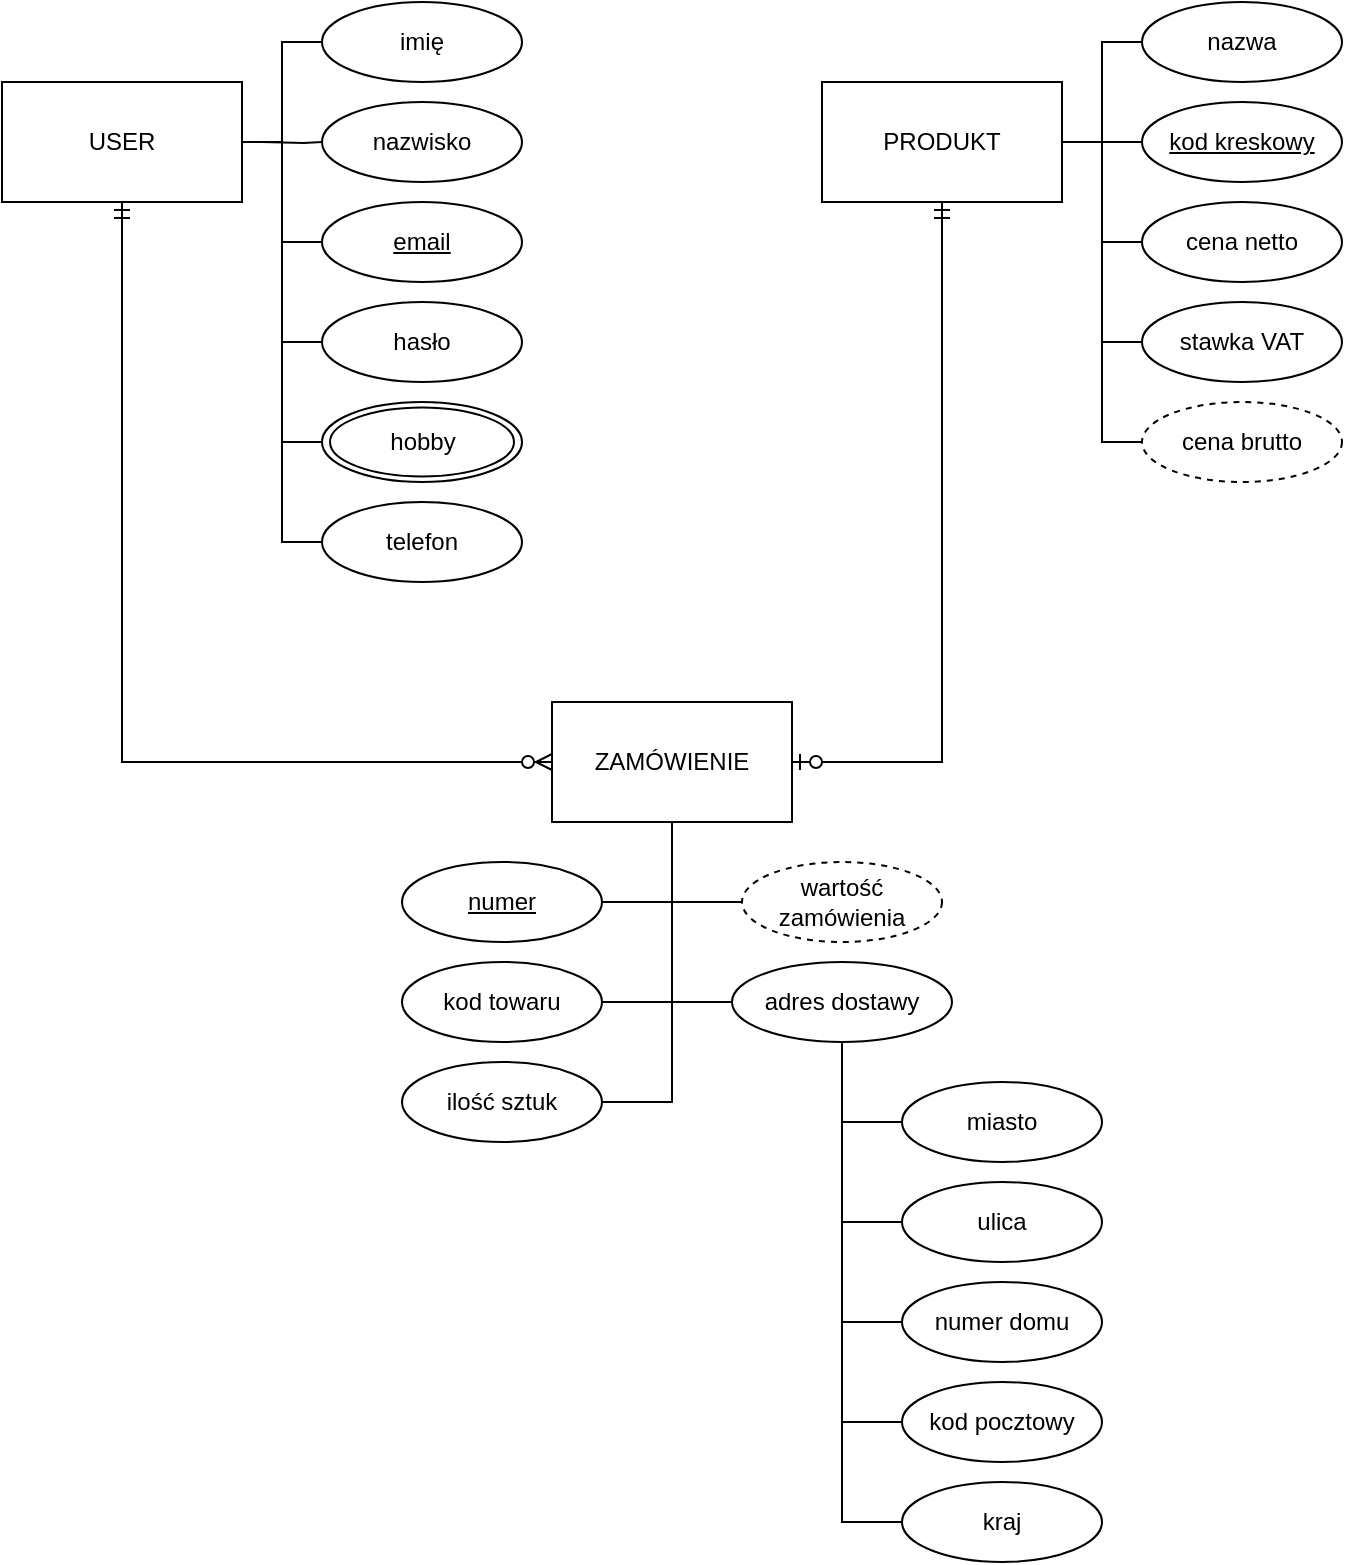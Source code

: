 <mxfile version="14.6.1" type="github"><diagram id="QKjoD6d5lxjH6_U_eepW" name="Page-1"><mxGraphModel dx="535" dy="350" grid="1" gridSize="10" guides="1" tooltips="1" connect="1" arrows="1" fold="1" page="1" pageScale="1" pageWidth="850" pageHeight="1100" math="0" shadow="0"><root><mxCell id="0"/><mxCell id="1" parent="0"/><mxCell id="9FKqJSR3UCs3D0KS4RGU-41" style="edgeStyle=orthogonalEdgeStyle;rounded=0;orthogonalLoop=1;jettySize=auto;html=1;endArrow=none;endFill=0;" edge="1" parent="1" source="9FKqJSR3UCs3D0KS4RGU-1" target="9FKqJSR3UCs3D0KS4RGU-2"><mxGeometry relative="1" as="geometry"/></mxCell><mxCell id="9FKqJSR3UCs3D0KS4RGU-42" style="edgeStyle=orthogonalEdgeStyle;rounded=0;orthogonalLoop=1;jettySize=auto;html=1;endArrow=none;endFill=0;" edge="1" parent="1" target="9FKqJSR3UCs3D0KS4RGU-3"><mxGeometry relative="1" as="geometry"><mxPoint x="160" y="80" as="sourcePoint"/></mxGeometry></mxCell><mxCell id="9FKqJSR3UCs3D0KS4RGU-48" style="edgeStyle=orthogonalEdgeStyle;rounded=0;orthogonalLoop=1;jettySize=auto;html=1;entryX=0;entryY=0.5;entryDx=0;entryDy=0;endArrow=none;endFill=0;" edge="1" parent="1" source="9FKqJSR3UCs3D0KS4RGU-1" target="9FKqJSR3UCs3D0KS4RGU-4"><mxGeometry relative="1" as="geometry"/></mxCell><mxCell id="9FKqJSR3UCs3D0KS4RGU-49" style="edgeStyle=orthogonalEdgeStyle;rounded=0;orthogonalLoop=1;jettySize=auto;html=1;entryX=0;entryY=0.5;entryDx=0;entryDy=0;endArrow=none;endFill=0;" edge="1" parent="1" source="9FKqJSR3UCs3D0KS4RGU-1" target="9FKqJSR3UCs3D0KS4RGU-5"><mxGeometry relative="1" as="geometry"/></mxCell><mxCell id="9FKqJSR3UCs3D0KS4RGU-50" style="edgeStyle=orthogonalEdgeStyle;rounded=0;orthogonalLoop=1;jettySize=auto;html=1;entryX=0;entryY=0.5;entryDx=0;entryDy=0;endArrow=none;endFill=0;" edge="1" parent="1" source="9FKqJSR3UCs3D0KS4RGU-1" target="9FKqJSR3UCs3D0KS4RGU-9"><mxGeometry relative="1" as="geometry"/></mxCell><mxCell id="9FKqJSR3UCs3D0KS4RGU-51" style="edgeStyle=orthogonalEdgeStyle;rounded=0;orthogonalLoop=1;jettySize=auto;html=1;entryX=0;entryY=0.5;entryDx=0;entryDy=0;endArrow=none;endFill=0;" edge="1" parent="1" source="9FKqJSR3UCs3D0KS4RGU-1" target="9FKqJSR3UCs3D0KS4RGU-11"><mxGeometry relative="1" as="geometry"/></mxCell><mxCell id="9FKqJSR3UCs3D0KS4RGU-83" style="edgeStyle=orthogonalEdgeStyle;rounded=0;jumpSize=0;orthogonalLoop=1;jettySize=auto;html=1;endArrow=ERzeroToMany;endFill=1;strokeColor=#000000;startArrow=ERmandOne;startFill=0;" edge="1" parent="1" source="9FKqJSR3UCs3D0KS4RGU-1" target="9FKqJSR3UCs3D0KS4RGU-19"><mxGeometry relative="1" as="geometry"><mxPoint x="90" y="280" as="targetPoint"/><Array as="points"><mxPoint x="90" y="390"/></Array></mxGeometry></mxCell><mxCell id="9FKqJSR3UCs3D0KS4RGU-1" value="&lt;div&gt;USER&lt;/div&gt;" style="rounded=0;whiteSpace=wrap;html=1;" vertex="1" parent="1"><mxGeometry x="30" y="50" width="120" height="60" as="geometry"/></mxCell><mxCell id="9FKqJSR3UCs3D0KS4RGU-2" value="&lt;div&gt;imię&lt;/div&gt;" style="ellipse;whiteSpace=wrap;html=1;" vertex="1" parent="1"><mxGeometry x="190" y="10" width="100" height="40" as="geometry"/></mxCell><mxCell id="9FKqJSR3UCs3D0KS4RGU-3" value="&lt;div&gt;nazwisko&lt;/div&gt;" style="ellipse;whiteSpace=wrap;html=1;" vertex="1" parent="1"><mxGeometry x="190" y="60" width="100" height="40" as="geometry"/></mxCell><mxCell id="9FKqJSR3UCs3D0KS4RGU-4" value="&lt;u&gt;email&lt;/u&gt;" style="ellipse;whiteSpace=wrap;html=1;" vertex="1" parent="1"><mxGeometry x="190" y="110" width="100" height="40" as="geometry"/></mxCell><mxCell id="9FKqJSR3UCs3D0KS4RGU-5" value="&lt;div&gt;hasło&lt;/div&gt;" style="ellipse;whiteSpace=wrap;html=1;" vertex="1" parent="1"><mxGeometry x="190" y="160" width="100" height="40" as="geometry"/></mxCell><mxCell id="9FKqJSR3UCs3D0KS4RGU-9" value="&lt;div&gt;hobby&lt;/div&gt;" style="shape=mxgraph.bpmn.shape;html=1;verticalLabelPosition=middle;labelBackgroundColor=none;verticalAlign=middle;align=center;perimeter=ellipsePerimeter;outlineConnect=0;outline=throwing;symbol=general;shadow=0;sketch=0;strokeColor=#000000;labelPosition=center;" vertex="1" parent="1"><mxGeometry x="190" y="210" width="100" height="40" as="geometry"/></mxCell><mxCell id="9FKqJSR3UCs3D0KS4RGU-11" value="telefon" style="ellipse;whiteSpace=wrap;html=1;shadow=0;labelBackgroundColor=none;sketch=0;strokeColor=#000000;" vertex="1" parent="1"><mxGeometry x="190" y="260" width="100" height="40" as="geometry"/></mxCell><mxCell id="9FKqJSR3UCs3D0KS4RGU-52" style="edgeStyle=orthogonalEdgeStyle;rounded=0;orthogonalLoop=1;jettySize=auto;html=1;endArrow=none;endFill=0;" edge="1" parent="1" source="9FKqJSR3UCs3D0KS4RGU-12" target="9FKqJSR3UCs3D0KS4RGU-13"><mxGeometry relative="1" as="geometry"/></mxCell><mxCell id="9FKqJSR3UCs3D0KS4RGU-53" style="edgeStyle=orthogonalEdgeStyle;rounded=0;orthogonalLoop=1;jettySize=auto;html=1;endArrow=none;endFill=0;" edge="1" parent="1" source="9FKqJSR3UCs3D0KS4RGU-12" target="9FKqJSR3UCs3D0KS4RGU-14"><mxGeometry relative="1" as="geometry"/></mxCell><mxCell id="9FKqJSR3UCs3D0KS4RGU-54" style="edgeStyle=orthogonalEdgeStyle;rounded=0;orthogonalLoop=1;jettySize=auto;html=1;endArrow=none;endFill=0;" edge="1" parent="1" source="9FKqJSR3UCs3D0KS4RGU-12" target="9FKqJSR3UCs3D0KS4RGU-15"><mxGeometry relative="1" as="geometry"/></mxCell><mxCell id="9FKqJSR3UCs3D0KS4RGU-55" style="edgeStyle=orthogonalEdgeStyle;rounded=0;orthogonalLoop=1;jettySize=auto;html=1;entryX=0;entryY=0.5;entryDx=0;entryDy=0;endArrow=none;endFill=0;" edge="1" parent="1" source="9FKqJSR3UCs3D0KS4RGU-12" target="9FKqJSR3UCs3D0KS4RGU-16"><mxGeometry relative="1" as="geometry"/></mxCell><mxCell id="9FKqJSR3UCs3D0KS4RGU-56" style="edgeStyle=orthogonalEdgeStyle;rounded=0;orthogonalLoop=1;jettySize=auto;html=1;entryX=0;entryY=0.5;entryDx=0;entryDy=0;endArrow=none;endFill=0;" edge="1" parent="1" source="9FKqJSR3UCs3D0KS4RGU-12" target="9FKqJSR3UCs3D0KS4RGU-18"><mxGeometry relative="1" as="geometry"/></mxCell><mxCell id="9FKqJSR3UCs3D0KS4RGU-12" value="PRODUKT" style="rounded=0;whiteSpace=wrap;html=1;shadow=0;labelBackgroundColor=none;sketch=0;strokeColor=#000000;" vertex="1" parent="1"><mxGeometry x="440" y="50" width="120" height="60" as="geometry"/></mxCell><mxCell id="9FKqJSR3UCs3D0KS4RGU-13" value="&lt;div&gt;nazwa&lt;/div&gt;" style="ellipse;whiteSpace=wrap;html=1;shadow=0;labelBackgroundColor=none;sketch=0;strokeColor=#000000;" vertex="1" parent="1"><mxGeometry x="600" y="10" width="100" height="40" as="geometry"/></mxCell><mxCell id="9FKqJSR3UCs3D0KS4RGU-14" value="&lt;u&gt;kod kreskowy&lt;br&gt;&lt;/u&gt;" style="ellipse;whiteSpace=wrap;html=1;shadow=0;labelBackgroundColor=none;sketch=0;strokeColor=#000000;" vertex="1" parent="1"><mxGeometry x="600" y="60" width="100" height="40" as="geometry"/></mxCell><mxCell id="9FKqJSR3UCs3D0KS4RGU-15" value="&lt;div&gt;cena netto&lt;/div&gt;" style="ellipse;whiteSpace=wrap;html=1;shadow=0;labelBackgroundColor=none;sketch=0;strokeColor=#000000;" vertex="1" parent="1"><mxGeometry x="600" y="110" width="100" height="40" as="geometry"/></mxCell><mxCell id="9FKqJSR3UCs3D0KS4RGU-16" value="stawka VAT" style="ellipse;whiteSpace=wrap;html=1;shadow=0;labelBackgroundColor=none;sketch=0;strokeColor=#000000;" vertex="1" parent="1"><mxGeometry x="600" y="160" width="100" height="40" as="geometry"/></mxCell><mxCell id="9FKqJSR3UCs3D0KS4RGU-18" value="cena brutto" style="ellipse;whiteSpace=wrap;html=1;shadow=0;labelBackgroundColor=none;sketch=0;strokeColor=#000000;dashed=1;" vertex="1" parent="1"><mxGeometry x="600" y="210" width="100" height="40" as="geometry"/></mxCell><mxCell id="9FKqJSR3UCs3D0KS4RGU-57" style="edgeStyle=orthogonalEdgeStyle;rounded=0;orthogonalLoop=1;jettySize=auto;html=1;entryX=1;entryY=0.5;entryDx=0;entryDy=0;endArrow=none;endFill=0;" edge="1" parent="1" source="9FKqJSR3UCs3D0KS4RGU-19" target="9FKqJSR3UCs3D0KS4RGU-20"><mxGeometry relative="1" as="geometry"/></mxCell><mxCell id="9FKqJSR3UCs3D0KS4RGU-58" style="edgeStyle=orthogonalEdgeStyle;rounded=0;orthogonalLoop=1;jettySize=auto;html=1;entryX=1;entryY=0.5;entryDx=0;entryDy=0;endArrow=none;endFill=0;" edge="1" parent="1" source="9FKqJSR3UCs3D0KS4RGU-19" target="9FKqJSR3UCs3D0KS4RGU-21"><mxGeometry relative="1" as="geometry"/></mxCell><mxCell id="9FKqJSR3UCs3D0KS4RGU-59" style="edgeStyle=orthogonalEdgeStyle;rounded=0;orthogonalLoop=1;jettySize=auto;html=1;entryX=1;entryY=0.5;entryDx=0;entryDy=0;endArrow=none;endFill=0;" edge="1" parent="1" source="9FKqJSR3UCs3D0KS4RGU-19" target="9FKqJSR3UCs3D0KS4RGU-22"><mxGeometry relative="1" as="geometry"/></mxCell><mxCell id="9FKqJSR3UCs3D0KS4RGU-60" style="edgeStyle=orthogonalEdgeStyle;rounded=0;orthogonalLoop=1;jettySize=auto;html=1;entryX=0;entryY=0.5;entryDx=0;entryDy=0;endArrow=none;endFill=0;" edge="1" parent="1" source="9FKqJSR3UCs3D0KS4RGU-19" target="9FKqJSR3UCs3D0KS4RGU-23"><mxGeometry relative="1" as="geometry"/></mxCell><mxCell id="9FKqJSR3UCs3D0KS4RGU-61" style="edgeStyle=orthogonalEdgeStyle;rounded=0;orthogonalLoop=1;jettySize=auto;html=1;entryX=0;entryY=0.5;entryDx=0;entryDy=0;endArrow=none;endFill=0;" edge="1" parent="1" source="9FKqJSR3UCs3D0KS4RGU-19" target="9FKqJSR3UCs3D0KS4RGU-24"><mxGeometry relative="1" as="geometry"/></mxCell><mxCell id="9FKqJSR3UCs3D0KS4RGU-72" style="edgeStyle=orthogonalEdgeStyle;rounded=0;orthogonalLoop=1;jettySize=auto;html=1;endArrow=ERmandOne;endFill=0;startArrow=ERzeroToOne;startFill=1;" edge="1" parent="1" source="9FKqJSR3UCs3D0KS4RGU-19" target="9FKqJSR3UCs3D0KS4RGU-12"><mxGeometry relative="1" as="geometry"><mxPoint x="500" y="320" as="targetPoint"/></mxGeometry></mxCell><mxCell id="9FKqJSR3UCs3D0KS4RGU-19" value="&lt;div&gt;ZAMÓWIENIE&lt;/div&gt;" style="rounded=0;whiteSpace=wrap;html=1;shadow=0;labelBackgroundColor=none;sketch=0;strokeColor=#000000;" vertex="1" parent="1"><mxGeometry x="305" y="360" width="120" height="60" as="geometry"/></mxCell><mxCell id="9FKqJSR3UCs3D0KS4RGU-20" value="&lt;u&gt;numer&lt;/u&gt;" style="ellipse;whiteSpace=wrap;html=1;shadow=0;labelBackgroundColor=none;sketch=0;strokeColor=#000000;" vertex="1" parent="1"><mxGeometry x="230" y="440" width="100" height="40" as="geometry"/></mxCell><mxCell id="9FKqJSR3UCs3D0KS4RGU-21" value="kod towaru" style="ellipse;whiteSpace=wrap;html=1;shadow=0;labelBackgroundColor=none;sketch=0;strokeColor=#000000;" vertex="1" parent="1"><mxGeometry x="230" y="490" width="100" height="40" as="geometry"/></mxCell><mxCell id="9FKqJSR3UCs3D0KS4RGU-22" value="ilość sztuk" style="ellipse;whiteSpace=wrap;html=1;shadow=0;labelBackgroundColor=none;sketch=0;strokeColor=#000000;" vertex="1" parent="1"><mxGeometry x="230" y="540" width="100" height="40" as="geometry"/></mxCell><mxCell id="9FKqJSR3UCs3D0KS4RGU-23" value="wartość zamówienia" style="ellipse;whiteSpace=wrap;html=1;shadow=0;labelBackgroundColor=none;sketch=0;strokeColor=#000000;dashed=1;" vertex="1" parent="1"><mxGeometry x="400" y="440" width="100" height="40" as="geometry"/></mxCell><mxCell id="9FKqJSR3UCs3D0KS4RGU-62" style="edgeStyle=orthogonalEdgeStyle;rounded=0;orthogonalLoop=1;jettySize=auto;html=1;entryX=0;entryY=0.5;entryDx=0;entryDy=0;endArrow=none;endFill=0;" edge="1" parent="1" source="9FKqJSR3UCs3D0KS4RGU-24" target="9FKqJSR3UCs3D0KS4RGU-26"><mxGeometry relative="1" as="geometry"/></mxCell><mxCell id="9FKqJSR3UCs3D0KS4RGU-63" style="edgeStyle=orthogonalEdgeStyle;rounded=0;orthogonalLoop=1;jettySize=auto;html=1;entryX=0;entryY=0.5;entryDx=0;entryDy=0;endArrow=none;endFill=0;" edge="1" parent="1" source="9FKqJSR3UCs3D0KS4RGU-24" target="9FKqJSR3UCs3D0KS4RGU-27"><mxGeometry relative="1" as="geometry"/></mxCell><mxCell id="9FKqJSR3UCs3D0KS4RGU-64" style="edgeStyle=orthogonalEdgeStyle;rounded=0;orthogonalLoop=1;jettySize=auto;html=1;entryX=0;entryY=0.5;entryDx=0;entryDy=0;endArrow=none;endFill=0;" edge="1" parent="1" source="9FKqJSR3UCs3D0KS4RGU-24" target="9FKqJSR3UCs3D0KS4RGU-28"><mxGeometry relative="1" as="geometry"/></mxCell><mxCell id="9FKqJSR3UCs3D0KS4RGU-65" style="edgeStyle=orthogonalEdgeStyle;rounded=0;orthogonalLoop=1;jettySize=auto;html=1;entryX=0;entryY=0.5;entryDx=0;entryDy=0;endArrow=none;endFill=0;" edge="1" parent="1" source="9FKqJSR3UCs3D0KS4RGU-24" target="9FKqJSR3UCs3D0KS4RGU-29"><mxGeometry relative="1" as="geometry"/></mxCell><mxCell id="9FKqJSR3UCs3D0KS4RGU-66" style="edgeStyle=orthogonalEdgeStyle;rounded=0;orthogonalLoop=1;jettySize=auto;html=1;entryX=0;entryY=0.5;entryDx=0;entryDy=0;endArrow=none;endFill=0;" edge="1" parent="1" source="9FKqJSR3UCs3D0KS4RGU-24" target="9FKqJSR3UCs3D0KS4RGU-30"><mxGeometry relative="1" as="geometry"/></mxCell><mxCell id="9FKqJSR3UCs3D0KS4RGU-24" value="adres dostawy" style="ellipse;whiteSpace=wrap;html=1;shadow=0;labelBackgroundColor=none;sketch=0;strokeColor=#000000;" vertex="1" parent="1"><mxGeometry x="395" y="490" width="110" height="40" as="geometry"/></mxCell><mxCell id="9FKqJSR3UCs3D0KS4RGU-26" value="&lt;div&gt;miasto&lt;/div&gt;" style="ellipse;whiteSpace=wrap;html=1;shadow=0;labelBackgroundColor=none;sketch=0;strokeColor=#000000;" vertex="1" parent="1"><mxGeometry x="480" y="550" width="100" height="40" as="geometry"/></mxCell><mxCell id="9FKqJSR3UCs3D0KS4RGU-27" value="&lt;div&gt;ulica&lt;/div&gt;" style="ellipse;whiteSpace=wrap;html=1;shadow=0;labelBackgroundColor=none;sketch=0;strokeColor=#000000;" vertex="1" parent="1"><mxGeometry x="480" y="600" width="100" height="40" as="geometry"/></mxCell><mxCell id="9FKqJSR3UCs3D0KS4RGU-28" value="numer domu" style="ellipse;whiteSpace=wrap;html=1;shadow=0;labelBackgroundColor=none;sketch=0;strokeColor=#000000;" vertex="1" parent="1"><mxGeometry x="480" y="650" width="100" height="40" as="geometry"/></mxCell><mxCell id="9FKqJSR3UCs3D0KS4RGU-29" value="kod pocztowy" style="ellipse;whiteSpace=wrap;html=1;shadow=0;labelBackgroundColor=none;sketch=0;strokeColor=#000000;" vertex="1" parent="1"><mxGeometry x="480" y="700" width="100" height="40" as="geometry"/></mxCell><mxCell id="9FKqJSR3UCs3D0KS4RGU-30" value="kraj" style="ellipse;whiteSpace=wrap;html=1;shadow=0;labelBackgroundColor=none;sketch=0;strokeColor=#000000;" vertex="1" parent="1"><mxGeometry x="480" y="750" width="100" height="40" as="geometry"/></mxCell></root></mxGraphModel></diagram></mxfile>
